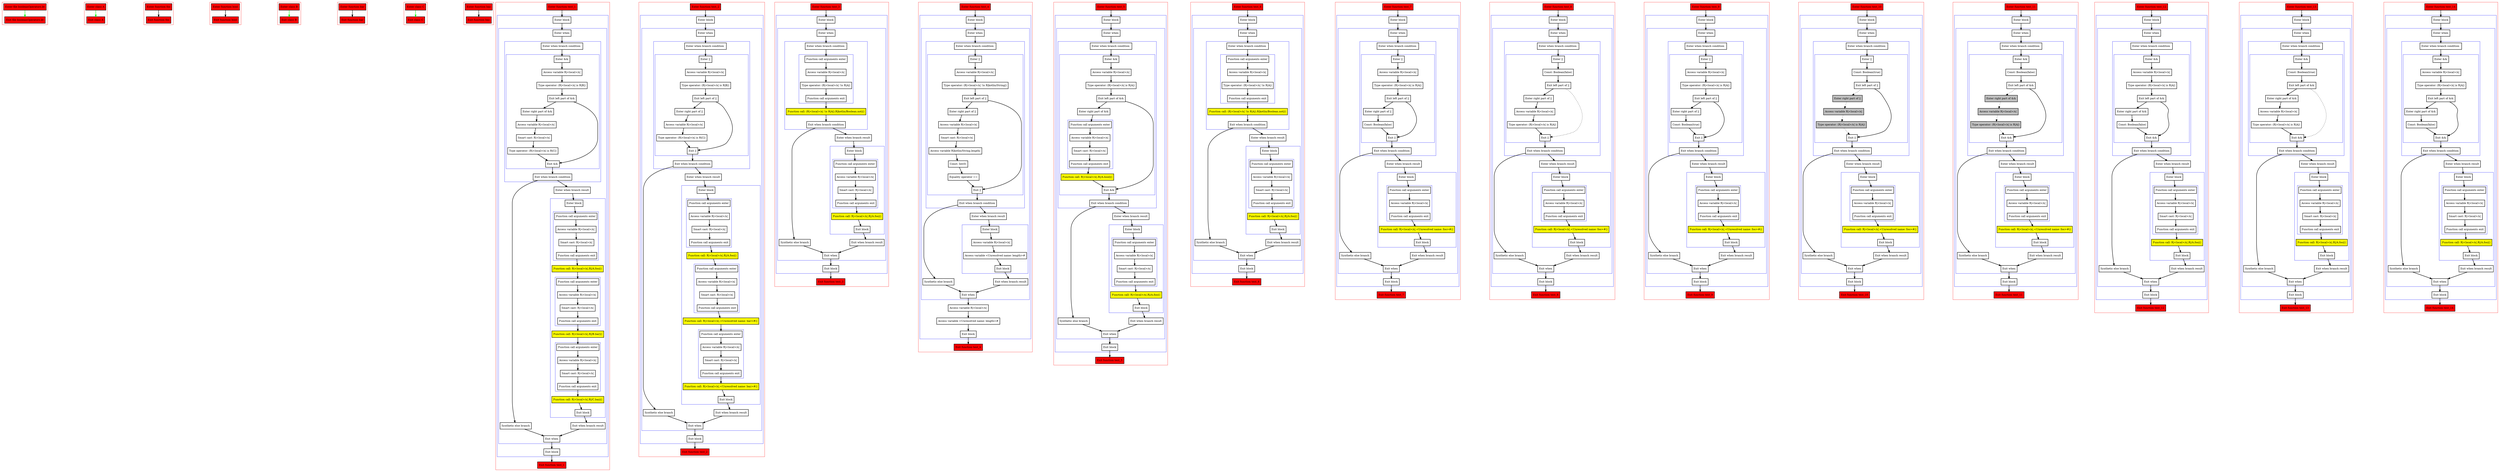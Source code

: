 digraph booleanOperators_kt {
    graph [nodesep=3]
    node [shape=box penwidth=2]
    edge [penwidth=2]

    subgraph cluster_0 {
        color=red
        0 [label="Enter file booleanOperators.kt" style="filled" fillcolor=red];
        1 [label="Exit file booleanOperators.kt" style="filled" fillcolor=red];
    }
    0 -> {1} [color=green];

    subgraph cluster_1 {
        color=red
        2 [label="Enter class A" style="filled" fillcolor=red];
        3 [label="Exit class A" style="filled" fillcolor=red];
    }
    2 -> {3} [color=green];

    subgraph cluster_2 {
        color=red
        4 [label="Enter function foo" style="filled" fillcolor=red];
        5 [label="Exit function foo" style="filled" fillcolor=red];
    }
    4 -> {5};

    subgraph cluster_3 {
        color=red
        6 [label="Enter function bool" style="filled" fillcolor=red];
        7 [label="Exit function bool" style="filled" fillcolor=red];
    }
    6 -> {7};

    subgraph cluster_4 {
        color=red
        8 [label="Enter class B" style="filled" fillcolor=red];
        9 [label="Exit class B" style="filled" fillcolor=red];
    }
    8 -> {9} [color=green];

    subgraph cluster_5 {
        color=red
        10 [label="Enter function bar" style="filled" fillcolor=red];
        11 [label="Exit function bar" style="filled" fillcolor=red];
    }
    10 -> {11};

    subgraph cluster_6 {
        color=red
        12 [label="Enter class C" style="filled" fillcolor=red];
        13 [label="Exit class C" style="filled" fillcolor=red];
    }
    12 -> {13} [color=green];

    subgraph cluster_7 {
        color=red
        14 [label="Enter function baz" style="filled" fillcolor=red];
        15 [label="Exit function baz" style="filled" fillcolor=red];
    }
    14 -> {15};

    subgraph cluster_8 {
        color=red
        16 [label="Enter function test_1" style="filled" fillcolor=red];
        subgraph cluster_9 {
            color=blue
            17 [label="Enter block"];
            subgraph cluster_10 {
                color=blue
                18 [label="Enter when"];
                subgraph cluster_11 {
                    color=blue
                    19 [label="Enter when branch condition "];
                    subgraph cluster_12 {
                        color=blue
                        20 [label="Enter &&"];
                        21 [label="Access variable R|<local>/x|"];
                        22 [label="Type operator: (R|<local>/x| is R|B|)"];
                        23 [label="Exit left part of &&"];
                        24 [label="Enter right part of &&"];
                        25 [label="Access variable R|<local>/x|"];
                        26 [label="Smart cast: R|<local>/x|"];
                        27 [label="Type operator: (R|<local>/x| is R|C|)"];
                        28 [label="Exit &&"];
                    }
                    29 [label="Exit when branch condition"];
                }
                30 [label="Synthetic else branch"];
                31 [label="Enter when branch result"];
                subgraph cluster_13 {
                    color=blue
                    32 [label="Enter block"];
                    subgraph cluster_14 {
                        color=blue
                        33 [label="Function call arguments enter"];
                        34 [label="Access variable R|<local>/x|"];
                        35 [label="Smart cast: R|<local>/x|"];
                        36 [label="Function call arguments exit"];
                    }
                    37 [label="Function call: R|<local>/x|.R|/A.foo|()" style="filled" fillcolor=yellow];
                    subgraph cluster_15 {
                        color=blue
                        38 [label="Function call arguments enter"];
                        39 [label="Access variable R|<local>/x|"];
                        40 [label="Smart cast: R|<local>/x|"];
                        41 [label="Function call arguments exit"];
                    }
                    42 [label="Function call: R|<local>/x|.R|/B.bar|()" style="filled" fillcolor=yellow];
                    subgraph cluster_16 {
                        color=blue
                        43 [label="Function call arguments enter"];
                        44 [label="Access variable R|<local>/x|"];
                        45 [label="Smart cast: R|<local>/x|"];
                        46 [label="Function call arguments exit"];
                    }
                    47 [label="Function call: R|<local>/x|.R|/C.baz|()" style="filled" fillcolor=yellow];
                    48 [label="Exit block"];
                }
                49 [label="Exit when branch result"];
                50 [label="Exit when"];
            }
            51 [label="Exit block"];
        }
        52 [label="Exit function test_1" style="filled" fillcolor=red];
    }
    16 -> {17};
    17 -> {18};
    18 -> {19};
    19 -> {20};
    20 -> {21};
    21 -> {22};
    22 -> {23};
    23 -> {24 28};
    24 -> {25};
    25 -> {26};
    26 -> {27};
    27 -> {28};
    28 -> {29};
    29 -> {30 31};
    30 -> {50};
    31 -> {32};
    32 -> {33};
    33 -> {34};
    34 -> {35};
    35 -> {36};
    36 -> {37};
    37 -> {38};
    38 -> {39};
    39 -> {40};
    40 -> {41};
    41 -> {42};
    42 -> {43};
    43 -> {44};
    44 -> {45};
    45 -> {46};
    46 -> {47};
    47 -> {48};
    48 -> {49};
    49 -> {50};
    50 -> {51};
    51 -> {52};

    subgraph cluster_17 {
        color=red
        53 [label="Enter function test_2" style="filled" fillcolor=red];
        subgraph cluster_18 {
            color=blue
            54 [label="Enter block"];
            subgraph cluster_19 {
                color=blue
                55 [label="Enter when"];
                subgraph cluster_20 {
                    color=blue
                    56 [label="Enter when branch condition "];
                    subgraph cluster_21 {
                        color=blue
                        57 [label="Enter ||"];
                        58 [label="Access variable R|<local>/x|"];
                        59 [label="Type operator: (R|<local>/x| is R|B|)"];
                        60 [label="Exit left part of ||"];
                        61 [label="Enter right part of ||"];
                        62 [label="Access variable R|<local>/x|"];
                        63 [label="Type operator: (R|<local>/x| is R|C|)"];
                        64 [label="Exit ||"];
                    }
                    65 [label="Exit when branch condition"];
                }
                66 [label="Synthetic else branch"];
                67 [label="Enter when branch result"];
                subgraph cluster_22 {
                    color=blue
                    68 [label="Enter block"];
                    subgraph cluster_23 {
                        color=blue
                        69 [label="Function call arguments enter"];
                        70 [label="Access variable R|<local>/x|"];
                        71 [label="Smart cast: R|<local>/x|"];
                        72 [label="Function call arguments exit"];
                    }
                    73 [label="Function call: R|<local>/x|.R|/A.foo|()" style="filled" fillcolor=yellow];
                    subgraph cluster_24 {
                        color=blue
                        74 [label="Function call arguments enter"];
                        75 [label="Access variable R|<local>/x|"];
                        76 [label="Smart cast: R|<local>/x|"];
                        77 [label="Function call arguments exit"];
                    }
                    78 [label="Function call: R|<local>/x|.<Unresolved name: bar>#()" style="filled" fillcolor=yellow];
                    subgraph cluster_25 {
                        color=blue
                        79 [label="Function call arguments enter"];
                        80 [label="Access variable R|<local>/x|"];
                        81 [label="Smart cast: R|<local>/x|"];
                        82 [label="Function call arguments exit"];
                    }
                    83 [label="Function call: R|<local>/x|.<Unresolved name: baz>#()" style="filled" fillcolor=yellow];
                    84 [label="Exit block"];
                }
                85 [label="Exit when branch result"];
                86 [label="Exit when"];
            }
            87 [label="Exit block"];
        }
        88 [label="Exit function test_2" style="filled" fillcolor=red];
    }
    53 -> {54};
    54 -> {55};
    55 -> {56};
    56 -> {57};
    57 -> {58};
    58 -> {59};
    59 -> {60};
    60 -> {61 64};
    61 -> {62};
    62 -> {63};
    63 -> {64};
    64 -> {65};
    65 -> {66 67};
    66 -> {86};
    67 -> {68};
    68 -> {69};
    69 -> {70};
    70 -> {71};
    71 -> {72};
    72 -> {73};
    73 -> {74};
    74 -> {75};
    75 -> {76};
    76 -> {77};
    77 -> {78};
    78 -> {79};
    79 -> {80};
    80 -> {81};
    81 -> {82};
    82 -> {83};
    83 -> {84};
    84 -> {85};
    85 -> {86};
    86 -> {87};
    87 -> {88};

    subgraph cluster_26 {
        color=red
        89 [label="Enter function test_3" style="filled" fillcolor=red];
        subgraph cluster_27 {
            color=blue
            90 [label="Enter block"];
            subgraph cluster_28 {
                color=blue
                91 [label="Enter when"];
                subgraph cluster_29 {
                    color=blue
                    92 [label="Enter when branch condition "];
                    subgraph cluster_30 {
                        color=blue
                        93 [label="Function call arguments enter"];
                        94 [label="Access variable R|<local>/x|"];
                        95 [label="Type operator: (R|<local>/x| !is R|A|)"];
                        96 [label="Function call arguments exit"];
                    }
                    97 [label="Function call: (R|<local>/x| !is R|A|).R|kotlin/Boolean.not|()" style="filled" fillcolor=yellow];
                    98 [label="Exit when branch condition"];
                }
                99 [label="Synthetic else branch"];
                100 [label="Enter when branch result"];
                subgraph cluster_31 {
                    color=blue
                    101 [label="Enter block"];
                    subgraph cluster_32 {
                        color=blue
                        102 [label="Function call arguments enter"];
                        103 [label="Access variable R|<local>/x|"];
                        104 [label="Smart cast: R|<local>/x|"];
                        105 [label="Function call arguments exit"];
                    }
                    106 [label="Function call: R|<local>/x|.R|/A.foo|()" style="filled" fillcolor=yellow];
                    107 [label="Exit block"];
                }
                108 [label="Exit when branch result"];
                109 [label="Exit when"];
            }
            110 [label="Exit block"];
        }
        111 [label="Exit function test_3" style="filled" fillcolor=red];
    }
    89 -> {90};
    90 -> {91};
    91 -> {92};
    92 -> {93};
    93 -> {94};
    94 -> {95};
    95 -> {96};
    96 -> {97};
    97 -> {98};
    98 -> {99 100};
    99 -> {109};
    100 -> {101};
    101 -> {102};
    102 -> {103};
    103 -> {104};
    104 -> {105};
    105 -> {106};
    106 -> {107};
    107 -> {108};
    108 -> {109};
    109 -> {110};
    110 -> {111};

    subgraph cluster_33 {
        color=red
        112 [label="Enter function test_4" style="filled" fillcolor=red];
        subgraph cluster_34 {
            color=blue
            113 [label="Enter block"];
            subgraph cluster_35 {
                color=blue
                114 [label="Enter when"];
                subgraph cluster_36 {
                    color=blue
                    115 [label="Enter when branch condition "];
                    subgraph cluster_37 {
                        color=blue
                        116 [label="Enter ||"];
                        117 [label="Access variable R|<local>/x|"];
                        118 [label="Type operator: (R|<local>/x| !is R|kotlin/String|)"];
                        119 [label="Exit left part of ||"];
                        120 [label="Enter right part of ||"];
                        121 [label="Access variable R|<local>/x|"];
                        122 [label="Smart cast: R|<local>/x|"];
                        123 [label="Access variable R|kotlin/String.length|"];
                        124 [label="Const: Int(0)"];
                        125 [label="Equality operator =="];
                        126 [label="Exit ||"];
                    }
                    127 [label="Exit when branch condition"];
                }
                128 [label="Synthetic else branch"];
                129 [label="Enter when branch result"];
                subgraph cluster_38 {
                    color=blue
                    130 [label="Enter block"];
                    131 [label="Access variable R|<local>/x|"];
                    132 [label="Access variable <Unresolved name: length>#"];
                    133 [label="Exit block"];
                }
                134 [label="Exit when branch result"];
                135 [label="Exit when"];
            }
            136 [label="Access variable R|<local>/x|"];
            137 [label="Access variable <Unresolved name: length>#"];
            138 [label="Exit block"];
        }
        139 [label="Exit function test_4" style="filled" fillcolor=red];
    }
    112 -> {113};
    113 -> {114};
    114 -> {115};
    115 -> {116};
    116 -> {117};
    117 -> {118};
    118 -> {119};
    119 -> {120 126};
    120 -> {121};
    121 -> {122};
    122 -> {123};
    123 -> {124};
    124 -> {125};
    125 -> {126};
    126 -> {127};
    127 -> {128 129};
    128 -> {135};
    129 -> {130};
    130 -> {131};
    131 -> {132};
    132 -> {133};
    133 -> {134};
    134 -> {135};
    135 -> {136};
    136 -> {137};
    137 -> {138};
    138 -> {139};

    subgraph cluster_39 {
        color=red
        140 [label="Enter function test_5" style="filled" fillcolor=red];
        subgraph cluster_40 {
            color=blue
            141 [label="Enter block"];
            subgraph cluster_41 {
                color=blue
                142 [label="Enter when"];
                subgraph cluster_42 {
                    color=blue
                    143 [label="Enter when branch condition "];
                    subgraph cluster_43 {
                        color=blue
                        144 [label="Enter &&"];
                        145 [label="Access variable R|<local>/x|"];
                        146 [label="Type operator: (R|<local>/x| is R|A|)"];
                        147 [label="Exit left part of &&"];
                        148 [label="Enter right part of &&"];
                        subgraph cluster_44 {
                            color=blue
                            149 [label="Function call arguments enter"];
                            150 [label="Access variable R|<local>/x|"];
                            151 [label="Smart cast: R|<local>/x|"];
                            152 [label="Function call arguments exit"];
                        }
                        153 [label="Function call: R|<local>/x|.R|/A.bool|()" style="filled" fillcolor=yellow];
                        154 [label="Exit &&"];
                    }
                    155 [label="Exit when branch condition"];
                }
                156 [label="Synthetic else branch"];
                157 [label="Enter when branch result"];
                subgraph cluster_45 {
                    color=blue
                    158 [label="Enter block"];
                    subgraph cluster_46 {
                        color=blue
                        159 [label="Function call arguments enter"];
                        160 [label="Access variable R|<local>/x|"];
                        161 [label="Smart cast: R|<local>/x|"];
                        162 [label="Function call arguments exit"];
                    }
                    163 [label="Function call: R|<local>/x|.R|/A.foo|()" style="filled" fillcolor=yellow];
                    164 [label="Exit block"];
                }
                165 [label="Exit when branch result"];
                166 [label="Exit when"];
            }
            167 [label="Exit block"];
        }
        168 [label="Exit function test_5" style="filled" fillcolor=red];
    }
    140 -> {141};
    141 -> {142};
    142 -> {143};
    143 -> {144};
    144 -> {145};
    145 -> {146};
    146 -> {147};
    147 -> {148 154};
    148 -> {149};
    149 -> {150};
    150 -> {151};
    151 -> {152};
    152 -> {153};
    153 -> {154};
    154 -> {155};
    155 -> {156 157};
    156 -> {166};
    157 -> {158};
    158 -> {159};
    159 -> {160};
    160 -> {161};
    161 -> {162};
    162 -> {163};
    163 -> {164};
    164 -> {165};
    165 -> {166};
    166 -> {167};
    167 -> {168};

    subgraph cluster_47 {
        color=red
        169 [label="Enter function test_6" style="filled" fillcolor=red];
        subgraph cluster_48 {
            color=blue
            170 [label="Enter block"];
            subgraph cluster_49 {
                color=blue
                171 [label="Enter when"];
                subgraph cluster_50 {
                    color=blue
                    172 [label="Enter when branch condition "];
                    subgraph cluster_51 {
                        color=blue
                        173 [label="Function call arguments enter"];
                        174 [label="Access variable R|<local>/x|"];
                        175 [label="Type operator: (R|<local>/x| !is R|A|)"];
                        176 [label="Function call arguments exit"];
                    }
                    177 [label="Function call: (R|<local>/x| !is R|A|).R|kotlin/Boolean.not|()" style="filled" fillcolor=yellow];
                    178 [label="Exit when branch condition"];
                }
                179 [label="Synthetic else branch"];
                180 [label="Enter when branch result"];
                subgraph cluster_52 {
                    color=blue
                    181 [label="Enter block"];
                    subgraph cluster_53 {
                        color=blue
                        182 [label="Function call arguments enter"];
                        183 [label="Access variable R|<local>/x|"];
                        184 [label="Smart cast: R|<local>/x|"];
                        185 [label="Function call arguments exit"];
                    }
                    186 [label="Function call: R|<local>/x|.R|/A.foo|()" style="filled" fillcolor=yellow];
                    187 [label="Exit block"];
                }
                188 [label="Exit when branch result"];
                189 [label="Exit when"];
            }
            190 [label="Exit block"];
        }
        191 [label="Exit function test_6" style="filled" fillcolor=red];
    }
    169 -> {170};
    170 -> {171};
    171 -> {172};
    172 -> {173};
    173 -> {174};
    174 -> {175};
    175 -> {176};
    176 -> {177};
    177 -> {178};
    178 -> {179 180};
    179 -> {189};
    180 -> {181};
    181 -> {182};
    182 -> {183};
    183 -> {184};
    184 -> {185};
    185 -> {186};
    186 -> {187};
    187 -> {188};
    188 -> {189};
    189 -> {190};
    190 -> {191};

    subgraph cluster_54 {
        color=red
        192 [label="Enter function test_7" style="filled" fillcolor=red];
        subgraph cluster_55 {
            color=blue
            193 [label="Enter block"];
            subgraph cluster_56 {
                color=blue
                194 [label="Enter when"];
                subgraph cluster_57 {
                    color=blue
                    195 [label="Enter when branch condition "];
                    subgraph cluster_58 {
                        color=blue
                        196 [label="Enter ||"];
                        197 [label="Access variable R|<local>/x|"];
                        198 [label="Type operator: (R|<local>/x| is R|A|)"];
                        199 [label="Exit left part of ||"];
                        200 [label="Enter right part of ||"];
                        201 [label="Const: Boolean(false)"];
                        202 [label="Exit ||"];
                    }
                    203 [label="Exit when branch condition"];
                }
                204 [label="Synthetic else branch"];
                205 [label="Enter when branch result"];
                subgraph cluster_59 {
                    color=blue
                    206 [label="Enter block"];
                    subgraph cluster_60 {
                        color=blue
                        207 [label="Function call arguments enter"];
                        208 [label="Access variable R|<local>/x|"];
                        209 [label="Function call arguments exit"];
                    }
                    210 [label="Function call: R|<local>/x|.<Unresolved name: foo>#()" style="filled" fillcolor=yellow];
                    211 [label="Exit block"];
                }
                212 [label="Exit when branch result"];
                213 [label="Exit when"];
            }
            214 [label="Exit block"];
        }
        215 [label="Exit function test_7" style="filled" fillcolor=red];
    }
    192 -> {193};
    193 -> {194};
    194 -> {195};
    195 -> {196};
    196 -> {197};
    197 -> {198};
    198 -> {199};
    199 -> {200 202};
    200 -> {201};
    201 -> {202};
    202 -> {203};
    203 -> {204 205};
    204 -> {213};
    205 -> {206};
    206 -> {207};
    207 -> {208};
    208 -> {209};
    209 -> {210};
    210 -> {211};
    211 -> {212};
    212 -> {213};
    213 -> {214};
    214 -> {215};

    subgraph cluster_61 {
        color=red
        216 [label="Enter function test_8" style="filled" fillcolor=red];
        subgraph cluster_62 {
            color=blue
            217 [label="Enter block"];
            subgraph cluster_63 {
                color=blue
                218 [label="Enter when"];
                subgraph cluster_64 {
                    color=blue
                    219 [label="Enter when branch condition "];
                    subgraph cluster_65 {
                        color=blue
                        220 [label="Enter ||"];
                        221 [label="Const: Boolean(false)"];
                        222 [label="Exit left part of ||"];
                        223 [label="Enter right part of ||"];
                        224 [label="Access variable R|<local>/x|"];
                        225 [label="Type operator: (R|<local>/x| is R|A|)"];
                        226 [label="Exit ||"];
                    }
                    227 [label="Exit when branch condition"];
                }
                228 [label="Synthetic else branch"];
                229 [label="Enter when branch result"];
                subgraph cluster_66 {
                    color=blue
                    230 [label="Enter block"];
                    subgraph cluster_67 {
                        color=blue
                        231 [label="Function call arguments enter"];
                        232 [label="Access variable R|<local>/x|"];
                        233 [label="Function call arguments exit"];
                    }
                    234 [label="Function call: R|<local>/x|.<Unresolved name: foo>#()" style="filled" fillcolor=yellow];
                    235 [label="Exit block"];
                }
                236 [label="Exit when branch result"];
                237 [label="Exit when"];
            }
            238 [label="Exit block"];
        }
        239 [label="Exit function test_8" style="filled" fillcolor=red];
    }
    216 -> {217};
    217 -> {218};
    218 -> {219};
    219 -> {220};
    220 -> {221};
    221 -> {222};
    222 -> {223};
    222 -> {226} [style=dotted];
    223 -> {224};
    224 -> {225};
    225 -> {226};
    226 -> {227};
    227 -> {228 229};
    228 -> {237};
    229 -> {230};
    230 -> {231};
    231 -> {232};
    232 -> {233};
    233 -> {234};
    234 -> {235};
    235 -> {236};
    236 -> {237};
    237 -> {238};
    238 -> {239};

    subgraph cluster_68 {
        color=red
        240 [label="Enter function test_9" style="filled" fillcolor=red];
        subgraph cluster_69 {
            color=blue
            241 [label="Enter block"];
            subgraph cluster_70 {
                color=blue
                242 [label="Enter when"];
                subgraph cluster_71 {
                    color=blue
                    243 [label="Enter when branch condition "];
                    subgraph cluster_72 {
                        color=blue
                        244 [label="Enter ||"];
                        245 [label="Access variable R|<local>/x|"];
                        246 [label="Type operator: (R|<local>/x| is R|A|)"];
                        247 [label="Exit left part of ||"];
                        248 [label="Enter right part of ||"];
                        249 [label="Const: Boolean(true)"];
                        250 [label="Exit ||"];
                    }
                    251 [label="Exit when branch condition"];
                }
                252 [label="Synthetic else branch"];
                253 [label="Enter when branch result"];
                subgraph cluster_73 {
                    color=blue
                    254 [label="Enter block"];
                    subgraph cluster_74 {
                        color=blue
                        255 [label="Function call arguments enter"];
                        256 [label="Access variable R|<local>/x|"];
                        257 [label="Function call arguments exit"];
                    }
                    258 [label="Function call: R|<local>/x|.<Unresolved name: foo>#()" style="filled" fillcolor=yellow];
                    259 [label="Exit block"];
                }
                260 [label="Exit when branch result"];
                261 [label="Exit when"];
            }
            262 [label="Exit block"];
        }
        263 [label="Exit function test_9" style="filled" fillcolor=red];
    }
    240 -> {241};
    241 -> {242};
    242 -> {243};
    243 -> {244};
    244 -> {245};
    245 -> {246};
    246 -> {247};
    247 -> {248 250};
    248 -> {249};
    249 -> {250};
    250 -> {251};
    251 -> {252 253};
    252 -> {261};
    253 -> {254};
    254 -> {255};
    255 -> {256};
    256 -> {257};
    257 -> {258};
    258 -> {259};
    259 -> {260};
    260 -> {261};
    261 -> {262};
    262 -> {263};

    subgraph cluster_75 {
        color=red
        264 [label="Enter function test_10" style="filled" fillcolor=red];
        subgraph cluster_76 {
            color=blue
            265 [label="Enter block"];
            subgraph cluster_77 {
                color=blue
                266 [label="Enter when"];
                subgraph cluster_78 {
                    color=blue
                    267 [label="Enter when branch condition "];
                    subgraph cluster_79 {
                        color=blue
                        268 [label="Enter ||"];
                        269 [label="Const: Boolean(true)"];
                        270 [label="Exit left part of ||"];
                        271 [label="Enter right part of ||" style="filled" fillcolor=gray];
                        272 [label="Access variable R|<local>/x|" style="filled" fillcolor=gray];
                        273 [label="Type operator: (R|<local>/x| is R|A|)" style="filled" fillcolor=gray];
                        274 [label="Exit ||"];
                    }
                    275 [label="Exit when branch condition"];
                }
                276 [label="Synthetic else branch"];
                277 [label="Enter when branch result"];
                subgraph cluster_80 {
                    color=blue
                    278 [label="Enter block"];
                    subgraph cluster_81 {
                        color=blue
                        279 [label="Function call arguments enter"];
                        280 [label="Access variable R|<local>/x|"];
                        281 [label="Function call arguments exit"];
                    }
                    282 [label="Function call: R|<local>/x|.<Unresolved name: foo>#()" style="filled" fillcolor=yellow];
                    283 [label="Exit block"];
                }
                284 [label="Exit when branch result"];
                285 [label="Exit when"];
            }
            286 [label="Exit block"];
        }
        287 [label="Exit function test_10" style="filled" fillcolor=red];
    }
    264 -> {265};
    265 -> {266};
    266 -> {267};
    267 -> {268};
    268 -> {269};
    269 -> {270};
    270 -> {274};
    270 -> {271} [style=dotted];
    271 -> {272} [style=dotted];
    272 -> {273} [style=dotted];
    273 -> {274} [style=dotted];
    274 -> {275};
    275 -> {276 277};
    276 -> {285};
    277 -> {278};
    278 -> {279};
    279 -> {280};
    280 -> {281};
    281 -> {282};
    282 -> {283};
    283 -> {284};
    284 -> {285};
    285 -> {286};
    286 -> {287};

    subgraph cluster_82 {
        color=red
        288 [label="Enter function test_11" style="filled" fillcolor=red];
        subgraph cluster_83 {
            color=blue
            289 [label="Enter block"];
            subgraph cluster_84 {
                color=blue
                290 [label="Enter when"];
                subgraph cluster_85 {
                    color=blue
                    291 [label="Enter when branch condition "];
                    subgraph cluster_86 {
                        color=blue
                        292 [label="Enter &&"];
                        293 [label="Const: Boolean(false)"];
                        294 [label="Exit left part of &&"];
                        295 [label="Enter right part of &&" style="filled" fillcolor=gray];
                        296 [label="Access variable R|<local>/x|" style="filled" fillcolor=gray];
                        297 [label="Type operator: (R|<local>/x| is R|A|)" style="filled" fillcolor=gray];
                        298 [label="Exit &&"];
                    }
                    299 [label="Exit when branch condition"];
                }
                300 [label="Synthetic else branch"];
                301 [label="Enter when branch result"];
                subgraph cluster_87 {
                    color=blue
                    302 [label="Enter block"];
                    subgraph cluster_88 {
                        color=blue
                        303 [label="Function call arguments enter"];
                        304 [label="Access variable R|<local>/x|"];
                        305 [label="Function call arguments exit"];
                    }
                    306 [label="Function call: R|<local>/x|.<Unresolved name: foo>#()" style="filled" fillcolor=yellow];
                    307 [label="Exit block"];
                }
                308 [label="Exit when branch result"];
                309 [label="Exit when"];
            }
            310 [label="Exit block"];
        }
        311 [label="Exit function test_11" style="filled" fillcolor=red];
    }
    288 -> {289};
    289 -> {290};
    290 -> {291};
    291 -> {292};
    292 -> {293};
    293 -> {294};
    294 -> {298};
    294 -> {295} [style=dotted];
    295 -> {296} [style=dotted];
    296 -> {297} [style=dotted];
    297 -> {298} [style=dotted];
    298 -> {299};
    299 -> {300 301};
    300 -> {309};
    301 -> {302};
    302 -> {303};
    303 -> {304};
    304 -> {305};
    305 -> {306};
    306 -> {307};
    307 -> {308};
    308 -> {309};
    309 -> {310};
    310 -> {311};

    subgraph cluster_89 {
        color=red
        312 [label="Enter function test_12" style="filled" fillcolor=red];
        subgraph cluster_90 {
            color=blue
            313 [label="Enter block"];
            subgraph cluster_91 {
                color=blue
                314 [label="Enter when"];
                subgraph cluster_92 {
                    color=blue
                    315 [label="Enter when branch condition "];
                    subgraph cluster_93 {
                        color=blue
                        316 [label="Enter &&"];
                        317 [label="Access variable R|<local>/x|"];
                        318 [label="Type operator: (R|<local>/x| is R|A|)"];
                        319 [label="Exit left part of &&"];
                        320 [label="Enter right part of &&"];
                        321 [label="Const: Boolean(false)"];
                        322 [label="Exit &&"];
                    }
                    323 [label="Exit when branch condition"];
                }
                324 [label="Synthetic else branch"];
                325 [label="Enter when branch result"];
                subgraph cluster_94 {
                    color=blue
                    326 [label="Enter block"];
                    subgraph cluster_95 {
                        color=blue
                        327 [label="Function call arguments enter"];
                        328 [label="Access variable R|<local>/x|"];
                        329 [label="Smart cast: R|<local>/x|"];
                        330 [label="Function call arguments exit"];
                    }
                    331 [label="Function call: R|<local>/x|.R|/A.foo|()" style="filled" fillcolor=yellow];
                    332 [label="Exit block"];
                }
                333 [label="Exit when branch result"];
                334 [label="Exit when"];
            }
            335 [label="Exit block"];
        }
        336 [label="Exit function test_12" style="filled" fillcolor=red];
    }
    312 -> {313};
    313 -> {314};
    314 -> {315};
    315 -> {316};
    316 -> {317};
    317 -> {318};
    318 -> {319};
    319 -> {320 322};
    320 -> {321};
    321 -> {322};
    322 -> {323};
    323 -> {324 325};
    324 -> {334};
    325 -> {326};
    326 -> {327};
    327 -> {328};
    328 -> {329};
    329 -> {330};
    330 -> {331};
    331 -> {332};
    332 -> {333};
    333 -> {334};
    334 -> {335};
    335 -> {336};

    subgraph cluster_96 {
        color=red
        337 [label="Enter function test_13" style="filled" fillcolor=red];
        subgraph cluster_97 {
            color=blue
            338 [label="Enter block"];
            subgraph cluster_98 {
                color=blue
                339 [label="Enter when"];
                subgraph cluster_99 {
                    color=blue
                    340 [label="Enter when branch condition "];
                    subgraph cluster_100 {
                        color=blue
                        341 [label="Enter &&"];
                        342 [label="Const: Boolean(true)"];
                        343 [label="Exit left part of &&"];
                        344 [label="Enter right part of &&"];
                        345 [label="Access variable R|<local>/x|"];
                        346 [label="Type operator: (R|<local>/x| is R|A|)"];
                        347 [label="Exit &&"];
                    }
                    348 [label="Exit when branch condition"];
                }
                349 [label="Synthetic else branch"];
                350 [label="Enter when branch result"];
                subgraph cluster_101 {
                    color=blue
                    351 [label="Enter block"];
                    subgraph cluster_102 {
                        color=blue
                        352 [label="Function call arguments enter"];
                        353 [label="Access variable R|<local>/x|"];
                        354 [label="Smart cast: R|<local>/x|"];
                        355 [label="Function call arguments exit"];
                    }
                    356 [label="Function call: R|<local>/x|.R|/A.foo|()" style="filled" fillcolor=yellow];
                    357 [label="Exit block"];
                }
                358 [label="Exit when branch result"];
                359 [label="Exit when"];
            }
            360 [label="Exit block"];
        }
        361 [label="Exit function test_13" style="filled" fillcolor=red];
    }
    337 -> {338};
    338 -> {339};
    339 -> {340};
    340 -> {341};
    341 -> {342};
    342 -> {343};
    343 -> {344};
    343 -> {347} [style=dotted];
    344 -> {345};
    345 -> {346};
    346 -> {347};
    347 -> {348};
    348 -> {349 350};
    349 -> {359};
    350 -> {351};
    351 -> {352};
    352 -> {353};
    353 -> {354};
    354 -> {355};
    355 -> {356};
    356 -> {357};
    357 -> {358};
    358 -> {359};
    359 -> {360};
    360 -> {361};

    subgraph cluster_103 {
        color=red
        362 [label="Enter function test_14" style="filled" fillcolor=red];
        subgraph cluster_104 {
            color=blue
            363 [label="Enter block"];
            subgraph cluster_105 {
                color=blue
                364 [label="Enter when"];
                subgraph cluster_106 {
                    color=blue
                    365 [label="Enter when branch condition "];
                    subgraph cluster_107 {
                        color=blue
                        366 [label="Enter &&"];
                        367 [label="Access variable R|<local>/x|"];
                        368 [label="Type operator: (R|<local>/x| is R|A|)"];
                        369 [label="Exit left part of &&"];
                        370 [label="Enter right part of &&"];
                        371 [label="Const: Boolean(false)"];
                        372 [label="Exit &&"];
                    }
                    373 [label="Exit when branch condition"];
                }
                374 [label="Synthetic else branch"];
                375 [label="Enter when branch result"];
                subgraph cluster_108 {
                    color=blue
                    376 [label="Enter block"];
                    subgraph cluster_109 {
                        color=blue
                        377 [label="Function call arguments enter"];
                        378 [label="Access variable R|<local>/x|"];
                        379 [label="Smart cast: R|<local>/x|"];
                        380 [label="Function call arguments exit"];
                    }
                    381 [label="Function call: R|<local>/x|.R|/A.foo|()" style="filled" fillcolor=yellow];
                    382 [label="Exit block"];
                }
                383 [label="Exit when branch result"];
                384 [label="Exit when"];
            }
            385 [label="Exit block"];
        }
        386 [label="Exit function test_14" style="filled" fillcolor=red];
    }
    362 -> {363};
    363 -> {364};
    364 -> {365};
    365 -> {366};
    366 -> {367};
    367 -> {368};
    368 -> {369};
    369 -> {370 372};
    370 -> {371};
    371 -> {372};
    372 -> {373};
    373 -> {374 375};
    374 -> {384};
    375 -> {376};
    376 -> {377};
    377 -> {378};
    378 -> {379};
    379 -> {380};
    380 -> {381};
    381 -> {382};
    382 -> {383};
    383 -> {384};
    384 -> {385};
    385 -> {386};

}
